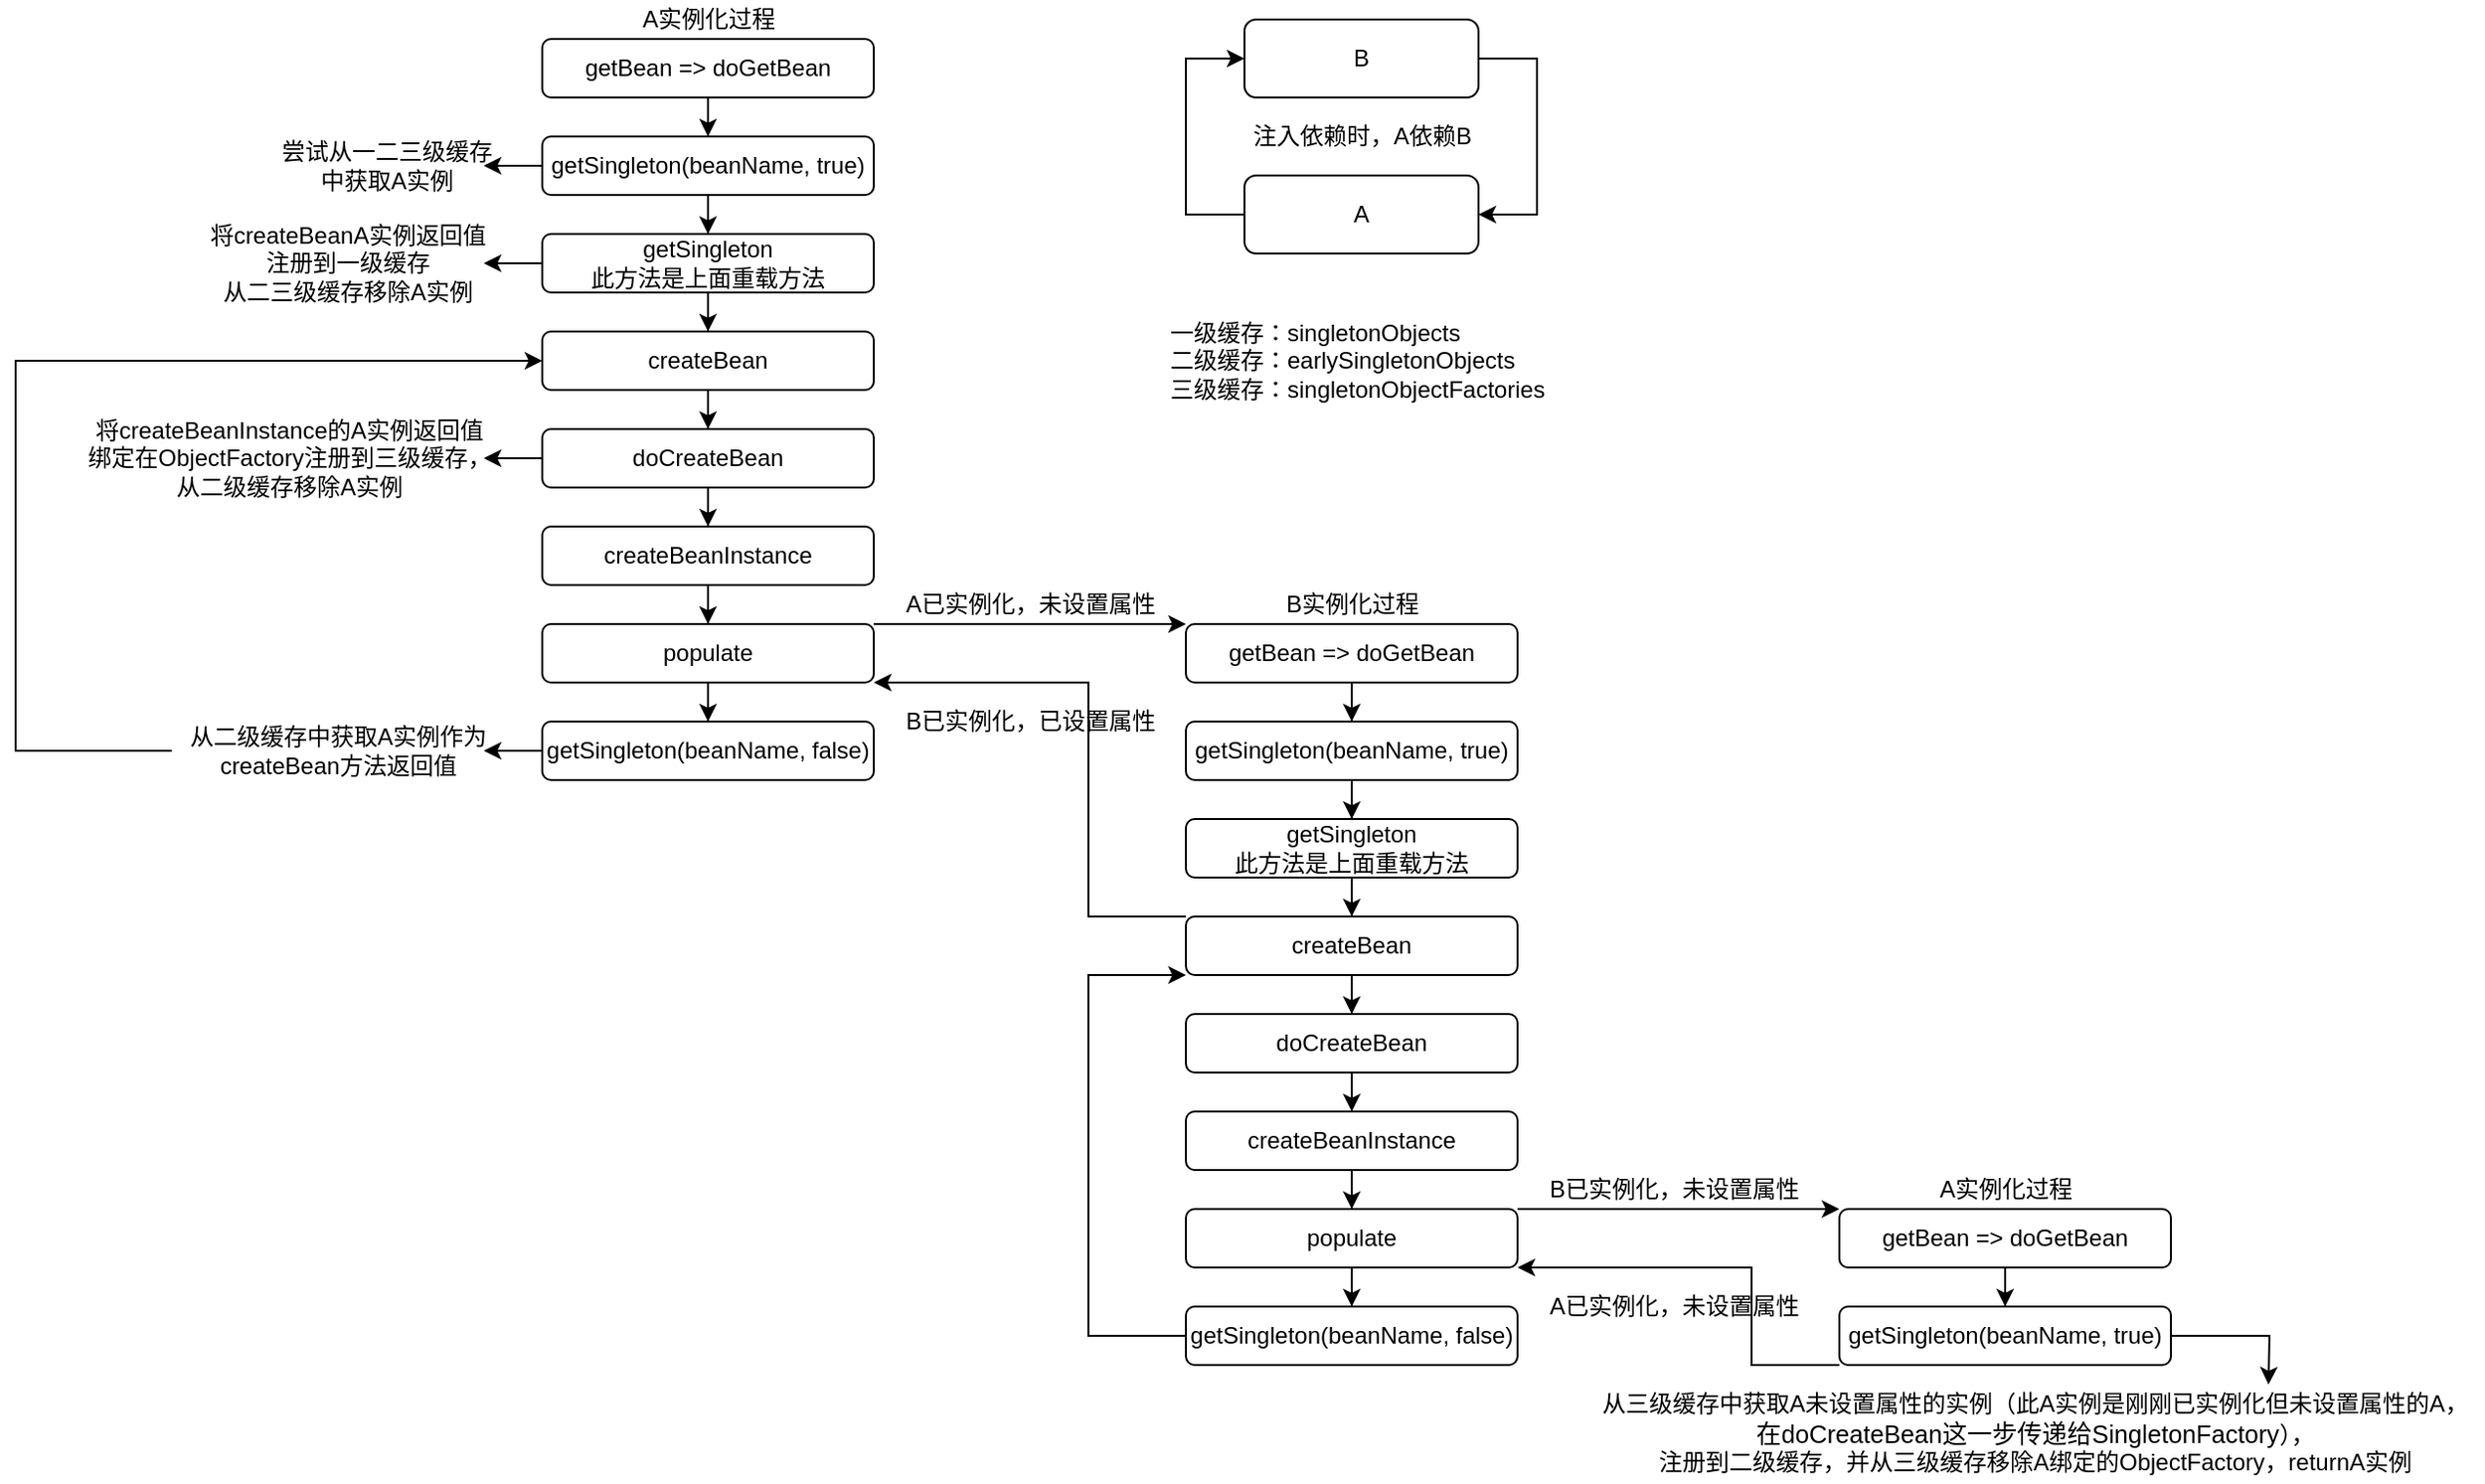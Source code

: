 <mxfile version="13.9.9" type="device"><diagram id="C5RBs43oDa-KdzZeNtuy" name="Page-1"><mxGraphModel dx="1865" dy="607" grid="1" gridSize="10" guides="1" tooltips="1" connect="1" arrows="1" fold="1" page="1" pageScale="1" pageWidth="827" pageHeight="1169" math="0" shadow="0"><root><mxCell id="WIyWlLk6GJQsqaUBKTNV-0"/><mxCell id="WIyWlLk6GJQsqaUBKTNV-1" parent="WIyWlLk6GJQsqaUBKTNV-0"/><mxCell id="z974BErVYb7sbiOfEcAr-2" style="edgeStyle=orthogonalEdgeStyle;rounded=0;orthogonalLoop=1;jettySize=auto;html=1;entryX=1;entryY=0.5;entryDx=0;entryDy=0;" parent="WIyWlLk6GJQsqaUBKTNV-1" source="WIyWlLk6GJQsqaUBKTNV-7" target="z974BErVYb7sbiOfEcAr-0" edge="1"><mxGeometry relative="1" as="geometry"><mxPoint x="660" y="360" as="targetPoint"/><Array as="points"><mxPoint x="660" y="200"/><mxPoint x="660" y="280"/></Array></mxGeometry></mxCell><mxCell id="WIyWlLk6GJQsqaUBKTNV-7" value="B" style="rounded=1;whiteSpace=wrap;html=1;fontSize=12;glass=0;strokeWidth=1;shadow=0;" parent="WIyWlLk6GJQsqaUBKTNV-1" vertex="1"><mxGeometry x="510" y="180" width="120" height="40" as="geometry"/></mxCell><mxCell id="z974BErVYb7sbiOfEcAr-1" style="edgeStyle=orthogonalEdgeStyle;rounded=0;orthogonalLoop=1;jettySize=auto;html=1;entryX=0;entryY=0.5;entryDx=0;entryDy=0;" parent="WIyWlLk6GJQsqaUBKTNV-1" source="z974BErVYb7sbiOfEcAr-0" target="WIyWlLk6GJQsqaUBKTNV-7" edge="1"><mxGeometry relative="1" as="geometry"><Array as="points"><mxPoint x="480" y="280"/><mxPoint x="480" y="200"/></Array></mxGeometry></mxCell><mxCell id="z974BErVYb7sbiOfEcAr-0" value="A" style="rounded=1;whiteSpace=wrap;html=1;fontSize=12;glass=0;strokeWidth=1;shadow=0;" parent="WIyWlLk6GJQsqaUBKTNV-1" vertex="1"><mxGeometry x="510" y="260" width="120" height="40" as="geometry"/></mxCell><mxCell id="22jy5bbzOBh3K0CPisdW-0" value="注入依赖时，A依赖B" style="text;html=1;align=center;verticalAlign=middle;resizable=0;points=[];autosize=1;" parent="WIyWlLk6GJQsqaUBKTNV-1" vertex="1"><mxGeometry x="505" y="230" width="130" height="20" as="geometry"/></mxCell><mxCell id="_b05WUwqUlaL8Am1kmd8-2" value="" style="edgeStyle=orthogonalEdgeStyle;rounded=0;orthogonalLoop=1;jettySize=auto;html=1;" parent="WIyWlLk6GJQsqaUBKTNV-1" source="_b05WUwqUlaL8Am1kmd8-0" target="_b05WUwqUlaL8Am1kmd8-1" edge="1"><mxGeometry relative="1" as="geometry"/></mxCell><mxCell id="_b05WUwqUlaL8Am1kmd8-0" value="getBean =&amp;gt; doGetBean" style="rounded=1;whiteSpace=wrap;html=1;" parent="WIyWlLk6GJQsqaUBKTNV-1" vertex="1"><mxGeometry x="150" y="190" width="170" height="30" as="geometry"/></mxCell><mxCell id="_b05WUwqUlaL8Am1kmd8-4" value="" style="edgeStyle=orthogonalEdgeStyle;rounded=0;orthogonalLoop=1;jettySize=auto;html=1;exitX=0.5;exitY=1;exitDx=0;exitDy=0;" parent="WIyWlLk6GJQsqaUBKTNV-1" source="_b05WUwqUlaL8Am1kmd8-21" target="_b05WUwqUlaL8Am1kmd8-3" edge="1"><mxGeometry relative="1" as="geometry"><mxPoint x="215" y="320" as="sourcePoint"/><Array as="points"/></mxGeometry></mxCell><mxCell id="_b05WUwqUlaL8Am1kmd8-10" style="edgeStyle=orthogonalEdgeStyle;rounded=0;orthogonalLoop=1;jettySize=auto;html=1;" parent="WIyWlLk6GJQsqaUBKTNV-1" source="_b05WUwqUlaL8Am1kmd8-1" edge="1"><mxGeometry relative="1" as="geometry"><mxPoint x="120" y="255" as="targetPoint"/></mxGeometry></mxCell><mxCell id="_b05WUwqUlaL8Am1kmd8-20" style="edgeStyle=orthogonalEdgeStyle;rounded=0;orthogonalLoop=1;jettySize=auto;html=1;entryX=0.5;entryY=0;entryDx=0;entryDy=0;" parent="WIyWlLk6GJQsqaUBKTNV-1" source="_b05WUwqUlaL8Am1kmd8-1" target="_b05WUwqUlaL8Am1kmd8-21" edge="1"><mxGeometry relative="1" as="geometry"><mxPoint x="215" y="290" as="targetPoint"/></mxGeometry></mxCell><mxCell id="_b05WUwqUlaL8Am1kmd8-1" value="getSingleton(beanName, true)" style="rounded=1;whiteSpace=wrap;html=1;" parent="WIyWlLk6GJQsqaUBKTNV-1" vertex="1"><mxGeometry x="150" y="240" width="170" height="30" as="geometry"/></mxCell><mxCell id="_b05WUwqUlaL8Am1kmd8-6" value="" style="edgeStyle=orthogonalEdgeStyle;rounded=0;orthogonalLoop=1;jettySize=auto;html=1;" parent="WIyWlLk6GJQsqaUBKTNV-1" source="_b05WUwqUlaL8Am1kmd8-3" target="_b05WUwqUlaL8Am1kmd8-5" edge="1"><mxGeometry relative="1" as="geometry"/></mxCell><mxCell id="_b05WUwqUlaL8Am1kmd8-3" value="createBean" style="rounded=1;whiteSpace=wrap;html=1;" parent="WIyWlLk6GJQsqaUBKTNV-1" vertex="1"><mxGeometry x="150" y="340" width="170" height="30" as="geometry"/></mxCell><mxCell id="_b05WUwqUlaL8Am1kmd8-8" value="" style="edgeStyle=orthogonalEdgeStyle;rounded=0;orthogonalLoop=1;jettySize=auto;html=1;" parent="WIyWlLk6GJQsqaUBKTNV-1" source="_b05WUwqUlaL8Am1kmd8-5" target="_b05WUwqUlaL8Am1kmd8-7" edge="1"><mxGeometry relative="1" as="geometry"/></mxCell><mxCell id="_b05WUwqUlaL8Am1kmd8-12" style="edgeStyle=orthogonalEdgeStyle;rounded=0;orthogonalLoop=1;jettySize=auto;html=1;" parent="WIyWlLk6GJQsqaUBKTNV-1" source="_b05WUwqUlaL8Am1kmd8-5" edge="1"><mxGeometry relative="1" as="geometry"><mxPoint x="120" y="405" as="targetPoint"/></mxGeometry></mxCell><mxCell id="_b05WUwqUlaL8Am1kmd8-5" value="doCreateBean" style="rounded=1;whiteSpace=wrap;html=1;" parent="WIyWlLk6GJQsqaUBKTNV-1" vertex="1"><mxGeometry x="150" y="390" width="170" height="30" as="geometry"/></mxCell><mxCell id="_b05WUwqUlaL8Am1kmd8-15" value="" style="edgeStyle=orthogonalEdgeStyle;rounded=0;orthogonalLoop=1;jettySize=auto;html=1;" parent="WIyWlLk6GJQsqaUBKTNV-1" source="_b05WUwqUlaL8Am1kmd8-7" target="_b05WUwqUlaL8Am1kmd8-14" edge="1"><mxGeometry relative="1" as="geometry"/></mxCell><mxCell id="_b05WUwqUlaL8Am1kmd8-7" value="createBeanInstance" style="rounded=1;whiteSpace=wrap;html=1;" parent="WIyWlLk6GJQsqaUBKTNV-1" vertex="1"><mxGeometry x="150" y="440" width="170" height="30" as="geometry"/></mxCell><mxCell id="_b05WUwqUlaL8Am1kmd8-9" value="A实例化过程" style="text;html=1;align=center;verticalAlign=middle;resizable=0;points=[];autosize=1;" parent="WIyWlLk6GJQsqaUBKTNV-1" vertex="1"><mxGeometry x="195" y="170" width="80" height="20" as="geometry"/></mxCell><mxCell id="_b05WUwqUlaL8Am1kmd8-11" value="尝试从一二三级缓存&lt;br&gt;中获取A实例" style="text;html=1;align=center;verticalAlign=middle;resizable=0;points=[];autosize=1;" parent="WIyWlLk6GJQsqaUBKTNV-1" vertex="1"><mxGeometry x="10" y="240" width="120" height="30" as="geometry"/></mxCell><mxCell id="_b05WUwqUlaL8Am1kmd8-13" value="将createBeanInstance的A实例返回值&lt;br&gt;绑定在ObjectFactory注册到三级缓存，&lt;br&gt;从二级缓存移除A实例" style="text;html=1;align=center;verticalAlign=middle;resizable=0;points=[];autosize=1;" parent="WIyWlLk6GJQsqaUBKTNV-1" vertex="1"><mxGeometry x="-90" y="380" width="220" height="50" as="geometry"/></mxCell><mxCell id="_b05WUwqUlaL8Am1kmd8-24" style="edgeStyle=orthogonalEdgeStyle;rounded=0;orthogonalLoop=1;jettySize=auto;html=1;" parent="WIyWlLk6GJQsqaUBKTNV-1" source="_b05WUwqUlaL8Am1kmd8-14" target="_b05WUwqUlaL8Am1kmd8-25" edge="1"><mxGeometry relative="1" as="geometry"><mxPoint x="215" y="550" as="targetPoint"/></mxGeometry></mxCell><mxCell id="_b05WUwqUlaL8Am1kmd8-54" style="edgeStyle=orthogonalEdgeStyle;rounded=0;orthogonalLoop=1;jettySize=auto;html=1;entryX=0;entryY=0;entryDx=0;entryDy=0;" parent="WIyWlLk6GJQsqaUBKTNV-1" source="_b05WUwqUlaL8Am1kmd8-14" target="_b05WUwqUlaL8Am1kmd8-30" edge="1"><mxGeometry relative="1" as="geometry"><Array as="points"><mxPoint x="450" y="490"/><mxPoint x="450" y="490"/></Array></mxGeometry></mxCell><mxCell id="_b05WUwqUlaL8Am1kmd8-14" value="populate" style="rounded=1;whiteSpace=wrap;html=1;" parent="WIyWlLk6GJQsqaUBKTNV-1" vertex="1"><mxGeometry x="150" y="490" width="170" height="30" as="geometry"/></mxCell><mxCell id="_b05WUwqUlaL8Am1kmd8-22" style="edgeStyle=orthogonalEdgeStyle;rounded=0;orthogonalLoop=1;jettySize=auto;html=1;" parent="WIyWlLk6GJQsqaUBKTNV-1" source="_b05WUwqUlaL8Am1kmd8-21" edge="1"><mxGeometry relative="1" as="geometry"><mxPoint x="120" y="305" as="targetPoint"/></mxGeometry></mxCell><mxCell id="_b05WUwqUlaL8Am1kmd8-21" value="getSingleton&lt;br&gt;此方法是上面重载方法" style="rounded=1;whiteSpace=wrap;html=1;" parent="WIyWlLk6GJQsqaUBKTNV-1" vertex="1"><mxGeometry x="150" y="290" width="170" height="30" as="geometry"/></mxCell><mxCell id="_b05WUwqUlaL8Am1kmd8-23" value="将createBeanA实例返回值&lt;br&gt;注册到一级缓存&lt;br&gt;从二三级缓存移除A实例" style="text;html=1;align=center;verticalAlign=middle;resizable=0;points=[];autosize=1;" parent="WIyWlLk6GJQsqaUBKTNV-1" vertex="1"><mxGeometry x="-30" y="280" width="160" height="50" as="geometry"/></mxCell><mxCell id="_b05WUwqUlaL8Am1kmd8-26" style="edgeStyle=orthogonalEdgeStyle;rounded=0;orthogonalLoop=1;jettySize=auto;html=1;" parent="WIyWlLk6GJQsqaUBKTNV-1" source="_b05WUwqUlaL8Am1kmd8-25" edge="1"><mxGeometry relative="1" as="geometry"><mxPoint x="120" y="555" as="targetPoint"/></mxGeometry></mxCell><mxCell id="_b05WUwqUlaL8Am1kmd8-25" value="getSingleton(beanName, false)" style="rounded=1;whiteSpace=wrap;html=1;" parent="WIyWlLk6GJQsqaUBKTNV-1" vertex="1"><mxGeometry x="150" y="540" width="170" height="30" as="geometry"/></mxCell><mxCell id="_b05WUwqUlaL8Am1kmd8-28" style="edgeStyle=orthogonalEdgeStyle;rounded=0;orthogonalLoop=1;jettySize=auto;html=1;entryX=0;entryY=0.5;entryDx=0;entryDy=0;" parent="WIyWlLk6GJQsqaUBKTNV-1" source="_b05WUwqUlaL8Am1kmd8-27" target="_b05WUwqUlaL8Am1kmd8-3" edge="1"><mxGeometry relative="1" as="geometry"><Array as="points"><mxPoint x="-120" y="555"/><mxPoint x="-120" y="355"/></Array></mxGeometry></mxCell><mxCell id="_b05WUwqUlaL8Am1kmd8-27" value="从二级缓存中获取A实例作为&lt;br&gt;createBean方法返回值" style="text;html=1;align=center;verticalAlign=middle;resizable=0;points=[];autosize=1;" parent="WIyWlLk6GJQsqaUBKTNV-1" vertex="1"><mxGeometry x="-40" y="540" width="170" height="30" as="geometry"/></mxCell><mxCell id="_b05WUwqUlaL8Am1kmd8-29" value="" style="edgeStyle=orthogonalEdgeStyle;rounded=0;orthogonalLoop=1;jettySize=auto;html=1;" parent="WIyWlLk6GJQsqaUBKTNV-1" source="_b05WUwqUlaL8Am1kmd8-30" target="_b05WUwqUlaL8Am1kmd8-34" edge="1"><mxGeometry relative="1" as="geometry"/></mxCell><mxCell id="_b05WUwqUlaL8Am1kmd8-30" value="getBean =&amp;gt; doGetBean" style="rounded=1;whiteSpace=wrap;html=1;" parent="WIyWlLk6GJQsqaUBKTNV-1" vertex="1"><mxGeometry x="480" y="490" width="170" height="30" as="geometry"/></mxCell><mxCell id="_b05WUwqUlaL8Am1kmd8-31" value="" style="edgeStyle=orthogonalEdgeStyle;rounded=0;orthogonalLoop=1;jettySize=auto;html=1;exitX=0.5;exitY=1;exitDx=0;exitDy=0;" parent="WIyWlLk6GJQsqaUBKTNV-1" source="_b05WUwqUlaL8Am1kmd8-48" target="_b05WUwqUlaL8Am1kmd8-36" edge="1"><mxGeometry relative="1" as="geometry"><mxPoint x="545" y="620" as="sourcePoint"/><Array as="points"/></mxGeometry></mxCell><mxCell id="_b05WUwqUlaL8Am1kmd8-33" style="edgeStyle=orthogonalEdgeStyle;rounded=0;orthogonalLoop=1;jettySize=auto;html=1;entryX=0.5;entryY=0;entryDx=0;entryDy=0;" parent="WIyWlLk6GJQsqaUBKTNV-1" source="_b05WUwqUlaL8Am1kmd8-34" target="_b05WUwqUlaL8Am1kmd8-48" edge="1"><mxGeometry relative="1" as="geometry"><mxPoint x="545" y="590" as="targetPoint"/></mxGeometry></mxCell><mxCell id="_b05WUwqUlaL8Am1kmd8-34" value="getSingleton(beanName, true)" style="rounded=1;whiteSpace=wrap;html=1;" parent="WIyWlLk6GJQsqaUBKTNV-1" vertex="1"><mxGeometry x="480" y="540" width="170" height="30" as="geometry"/></mxCell><mxCell id="_b05WUwqUlaL8Am1kmd8-35" value="" style="edgeStyle=orthogonalEdgeStyle;rounded=0;orthogonalLoop=1;jettySize=auto;html=1;" parent="WIyWlLk6GJQsqaUBKTNV-1" source="_b05WUwqUlaL8Am1kmd8-36" target="_b05WUwqUlaL8Am1kmd8-39" edge="1"><mxGeometry relative="1" as="geometry"/></mxCell><mxCell id="_b05WUwqUlaL8Am1kmd8-82" style="edgeStyle=orthogonalEdgeStyle;rounded=0;orthogonalLoop=1;jettySize=auto;html=1;exitX=0;exitY=0;exitDx=0;exitDy=0;entryX=1;entryY=1;entryDx=0;entryDy=0;" parent="WIyWlLk6GJQsqaUBKTNV-1" source="_b05WUwqUlaL8Am1kmd8-36" target="_b05WUwqUlaL8Am1kmd8-14" edge="1"><mxGeometry relative="1" as="geometry"><mxPoint x="320" y="513" as="targetPoint"/><Array as="points"><mxPoint x="430" y="640"/><mxPoint x="430" y="520"/></Array></mxGeometry></mxCell><mxCell id="_b05WUwqUlaL8Am1kmd8-36" value="createBean" style="rounded=1;whiteSpace=wrap;html=1;" parent="WIyWlLk6GJQsqaUBKTNV-1" vertex="1"><mxGeometry x="480" y="640" width="170" height="30" as="geometry"/></mxCell><mxCell id="_b05WUwqUlaL8Am1kmd8-37" value="" style="edgeStyle=orthogonalEdgeStyle;rounded=0;orthogonalLoop=1;jettySize=auto;html=1;" parent="WIyWlLk6GJQsqaUBKTNV-1" source="_b05WUwqUlaL8Am1kmd8-39" target="_b05WUwqUlaL8Am1kmd8-41" edge="1"><mxGeometry relative="1" as="geometry"/></mxCell><mxCell id="_b05WUwqUlaL8Am1kmd8-39" value="doCreateBean" style="rounded=1;whiteSpace=wrap;html=1;" parent="WIyWlLk6GJQsqaUBKTNV-1" vertex="1"><mxGeometry x="480" y="690" width="170" height="30" as="geometry"/></mxCell><mxCell id="_b05WUwqUlaL8Am1kmd8-40" value="" style="edgeStyle=orthogonalEdgeStyle;rounded=0;orthogonalLoop=1;jettySize=auto;html=1;" parent="WIyWlLk6GJQsqaUBKTNV-1" source="_b05WUwqUlaL8Am1kmd8-41" target="_b05WUwqUlaL8Am1kmd8-46" edge="1"><mxGeometry relative="1" as="geometry"/></mxCell><mxCell id="_b05WUwqUlaL8Am1kmd8-41" value="createBeanInstance" style="rounded=1;whiteSpace=wrap;html=1;" parent="WIyWlLk6GJQsqaUBKTNV-1" vertex="1"><mxGeometry x="480" y="740" width="170" height="30" as="geometry"/></mxCell><mxCell id="_b05WUwqUlaL8Am1kmd8-42" value="B实例化过程" style="text;html=1;align=center;verticalAlign=middle;resizable=0;points=[];autosize=1;" parent="WIyWlLk6GJQsqaUBKTNV-1" vertex="1"><mxGeometry x="525" y="470" width="80" height="20" as="geometry"/></mxCell><mxCell id="_b05WUwqUlaL8Am1kmd8-45" style="edgeStyle=orthogonalEdgeStyle;rounded=0;orthogonalLoop=1;jettySize=auto;html=1;" parent="WIyWlLk6GJQsqaUBKTNV-1" source="_b05WUwqUlaL8Am1kmd8-46" target="_b05WUwqUlaL8Am1kmd8-51" edge="1"><mxGeometry relative="1" as="geometry"><mxPoint x="545" y="850" as="targetPoint"/></mxGeometry></mxCell><mxCell id="_b05WUwqUlaL8Am1kmd8-75" style="edgeStyle=orthogonalEdgeStyle;rounded=0;orthogonalLoop=1;jettySize=auto;html=1;entryX=0;entryY=0;entryDx=0;entryDy=0;exitX=1;exitY=0;exitDx=0;exitDy=0;" parent="WIyWlLk6GJQsqaUBKTNV-1" source="_b05WUwqUlaL8Am1kmd8-46" target="_b05WUwqUlaL8Am1kmd8-58" edge="1"><mxGeometry relative="1" as="geometry"><Array as="points"><mxPoint x="740" y="790"/><mxPoint x="740" y="790"/></Array></mxGeometry></mxCell><mxCell id="_b05WUwqUlaL8Am1kmd8-46" value="populate" style="rounded=1;whiteSpace=wrap;html=1;" parent="WIyWlLk6GJQsqaUBKTNV-1" vertex="1"><mxGeometry x="480" y="790" width="170" height="30" as="geometry"/></mxCell><mxCell id="_b05WUwqUlaL8Am1kmd8-48" value="getSingleton&lt;br&gt;此方法是上面重载方法" style="rounded=1;whiteSpace=wrap;html=1;" parent="WIyWlLk6GJQsqaUBKTNV-1" vertex="1"><mxGeometry x="480" y="590" width="170" height="30" as="geometry"/></mxCell><mxCell id="_b05WUwqUlaL8Am1kmd8-81" style="edgeStyle=orthogonalEdgeStyle;rounded=0;orthogonalLoop=1;jettySize=auto;html=1;entryX=0;entryY=1;entryDx=0;entryDy=0;" parent="WIyWlLk6GJQsqaUBKTNV-1" source="_b05WUwqUlaL8Am1kmd8-51" target="_b05WUwqUlaL8Am1kmd8-36" edge="1"><mxGeometry relative="1" as="geometry"><Array as="points"><mxPoint x="430" y="855"/><mxPoint x="430" y="670"/></Array></mxGeometry></mxCell><mxCell id="_b05WUwqUlaL8Am1kmd8-51" value="getSingleton(beanName, false)" style="rounded=1;whiteSpace=wrap;html=1;" parent="WIyWlLk6GJQsqaUBKTNV-1" vertex="1"><mxGeometry x="480" y="840" width="170" height="30" as="geometry"/></mxCell><mxCell id="_b05WUwqUlaL8Am1kmd8-57" value="" style="edgeStyle=orthogonalEdgeStyle;rounded=0;orthogonalLoop=1;jettySize=auto;html=1;" parent="WIyWlLk6GJQsqaUBKTNV-1" source="_b05WUwqUlaL8Am1kmd8-58" target="_b05WUwqUlaL8Am1kmd8-61" edge="1"><mxGeometry relative="1" as="geometry"/></mxCell><mxCell id="_b05WUwqUlaL8Am1kmd8-58" value="getBean =&amp;gt; doGetBean" style="rounded=1;whiteSpace=wrap;html=1;" parent="WIyWlLk6GJQsqaUBKTNV-1" vertex="1"><mxGeometry x="815" y="790" width="170" height="30" as="geometry"/></mxCell><mxCell id="_b05WUwqUlaL8Am1kmd8-76" style="edgeStyle=orthogonalEdgeStyle;rounded=0;orthogonalLoop=1;jettySize=auto;html=1;" parent="WIyWlLk6GJQsqaUBKTNV-1" source="_b05WUwqUlaL8Am1kmd8-61" edge="1"><mxGeometry relative="1" as="geometry"><mxPoint x="1035" y="880" as="targetPoint"/></mxGeometry></mxCell><mxCell id="_b05WUwqUlaL8Am1kmd8-61" value="getSingleton(beanName, true)" style="rounded=1;whiteSpace=wrap;html=1;" parent="WIyWlLk6GJQsqaUBKTNV-1" vertex="1"><mxGeometry x="815" y="840" width="170" height="30" as="geometry"/></mxCell><mxCell id="_b05WUwqUlaL8Am1kmd8-68" value="A实例化过程" style="text;html=1;align=center;verticalAlign=middle;resizable=0;points=[];autosize=1;" parent="WIyWlLk6GJQsqaUBKTNV-1" vertex="1"><mxGeometry x="860" y="770" width="80" height="20" as="geometry"/></mxCell><mxCell id="_b05WUwqUlaL8Am1kmd8-80" style="edgeStyle=orthogonalEdgeStyle;rounded=0;orthogonalLoop=1;jettySize=auto;html=1;entryX=1;entryY=1;entryDx=0;entryDy=0;exitX=0;exitY=1;exitDx=0;exitDy=0;" parent="WIyWlLk6GJQsqaUBKTNV-1" source="_b05WUwqUlaL8Am1kmd8-61" target="_b05WUwqUlaL8Am1kmd8-46" edge="1"><mxGeometry relative="1" as="geometry"><Array as="points"><mxPoint x="770" y="870"/><mxPoint x="770" y="820"/></Array></mxGeometry></mxCell><mxCell id="_b05WUwqUlaL8Am1kmd8-77" value="从三级缓存中获取A未设置属性的实例（此A实例是刚刚已实例化但未设置属性的A，&lt;br&gt;&lt;span style=&quot;font-size: 9.6pt ; background-color: rgb(255 , 255 , 255)&quot;&gt;在doCreateBean这一步传递给SingletonFactory&lt;/span&gt;&lt;span&gt;），&lt;br&gt;注册到二级缓存，&lt;/span&gt;并从三级缓存移除A绑定的ObjectFactory，returnA实例" style="text;html=1;align=center;verticalAlign=middle;resizable=0;points=[];autosize=1;" parent="WIyWlLk6GJQsqaUBKTNV-1" vertex="1"><mxGeometry x="685" y="880" width="460" height="50" as="geometry"/></mxCell><mxCell id="_b05WUwqUlaL8Am1kmd8-78" value="A已实例化，未设置属性" style="text;html=1;align=center;verticalAlign=middle;resizable=0;points=[];autosize=1;" parent="WIyWlLk6GJQsqaUBKTNV-1" vertex="1"><mxGeometry x="330" y="470" width="140" height="20" as="geometry"/></mxCell><mxCell id="_b05WUwqUlaL8Am1kmd8-79" value="B已实例化，未设置属性" style="text;html=1;align=center;verticalAlign=middle;resizable=0;points=[];autosize=1;" parent="WIyWlLk6GJQsqaUBKTNV-1" vertex="1"><mxGeometry x="660" y="770" width="140" height="20" as="geometry"/></mxCell><mxCell id="_b05WUwqUlaL8Am1kmd8-83" value="B已实例化，已设置属性" style="text;html=1;align=center;verticalAlign=middle;resizable=0;points=[];autosize=1;" parent="WIyWlLk6GJQsqaUBKTNV-1" vertex="1"><mxGeometry x="330" y="530" width="140" height="20" as="geometry"/></mxCell><mxCell id="_b05WUwqUlaL8Am1kmd8-84" value="A已实例化，未设置属性" style="text;html=1;align=center;verticalAlign=middle;resizable=0;points=[];autosize=1;" parent="WIyWlLk6GJQsqaUBKTNV-1" vertex="1"><mxGeometry x="660" y="830" width="140" height="20" as="geometry"/></mxCell><mxCell id="_b05WUwqUlaL8Am1kmd8-85" value="一级缓存：singletonObjects&lt;br&gt;二级缓存：earlySingletonObjects&lt;br&gt;三级缓存：singletonObjectFactories" style="text;html=1;align=left;verticalAlign=middle;resizable=0;points=[];autosize=1;" parent="WIyWlLk6GJQsqaUBKTNV-1" vertex="1"><mxGeometry x="470" y="330" width="210" height="50" as="geometry"/></mxCell></root></mxGraphModel></diagram></mxfile>
